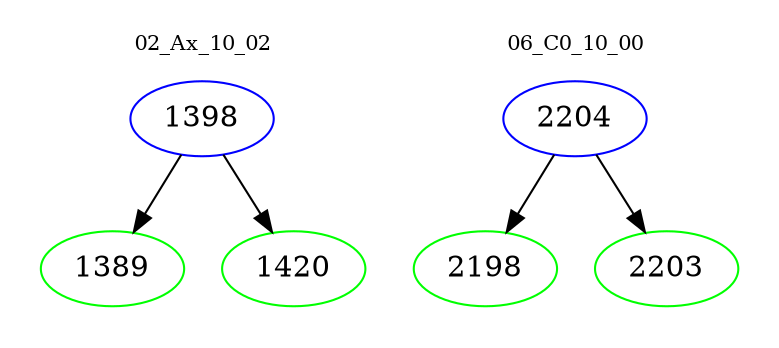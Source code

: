 digraph{
subgraph cluster_0 {
color = white
label = "02_Ax_10_02";
fontsize=10;
T0_1398 [label="1398", color="blue"]
T0_1398 -> T0_1389 [color="black"]
T0_1389 [label="1389", color="green"]
T0_1398 -> T0_1420 [color="black"]
T0_1420 [label="1420", color="green"]
}
subgraph cluster_1 {
color = white
label = "06_C0_10_00";
fontsize=10;
T1_2204 [label="2204", color="blue"]
T1_2204 -> T1_2198 [color="black"]
T1_2198 [label="2198", color="green"]
T1_2204 -> T1_2203 [color="black"]
T1_2203 [label="2203", color="green"]
}
}
